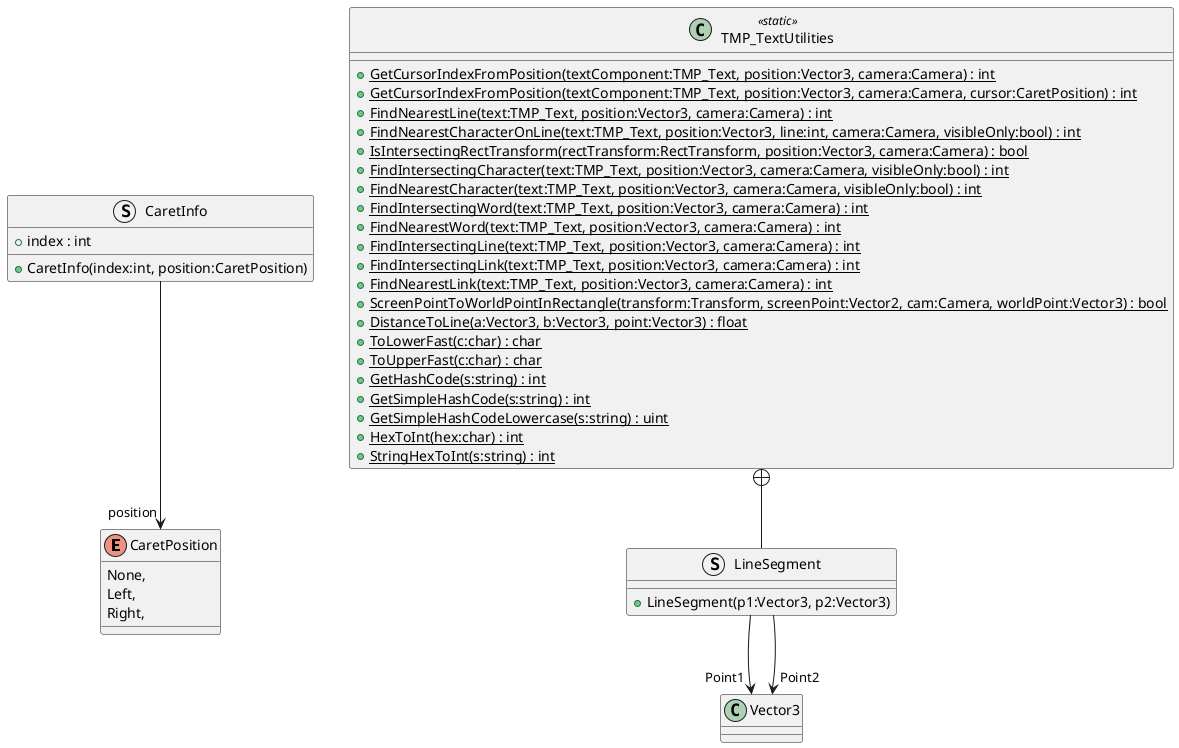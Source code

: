 @startuml
enum CaretPosition {
    None,
    Left,
    Right,
}
struct CaretInfo {
    + index : int
    + CaretInfo(index:int, position:CaretPosition)
}
class TMP_TextUtilities <<static>> {
    + {static} GetCursorIndexFromPosition(textComponent:TMP_Text, position:Vector3, camera:Camera) : int
    + {static} GetCursorIndexFromPosition(textComponent:TMP_Text, position:Vector3, camera:Camera, cursor:CaretPosition) : int
    + {static} FindNearestLine(text:TMP_Text, position:Vector3, camera:Camera) : int
    + {static} FindNearestCharacterOnLine(text:TMP_Text, position:Vector3, line:int, camera:Camera, visibleOnly:bool) : int
    + {static} IsIntersectingRectTransform(rectTransform:RectTransform, position:Vector3, camera:Camera) : bool
    + {static} FindIntersectingCharacter(text:TMP_Text, position:Vector3, camera:Camera, visibleOnly:bool) : int
    + {static} FindNearestCharacter(text:TMP_Text, position:Vector3, camera:Camera, visibleOnly:bool) : int
    + {static} FindIntersectingWord(text:TMP_Text, position:Vector3, camera:Camera) : int
    + {static} FindNearestWord(text:TMP_Text, position:Vector3, camera:Camera) : int
    + {static} FindIntersectingLine(text:TMP_Text, position:Vector3, camera:Camera) : int
    + {static} FindIntersectingLink(text:TMP_Text, position:Vector3, camera:Camera) : int
    + {static} FindNearestLink(text:TMP_Text, position:Vector3, camera:Camera) : int
    + {static} ScreenPointToWorldPointInRectangle(transform:Transform, screenPoint:Vector2, cam:Camera, worldPoint:Vector3) : bool
    + {static} DistanceToLine(a:Vector3, b:Vector3, point:Vector3) : float
    + {static} ToLowerFast(c:char) : char
    + {static} ToUpperFast(c:char) : char
    + {static} GetHashCode(s:string) : int
    + {static} GetSimpleHashCode(s:string) : int
    + {static} GetSimpleHashCodeLowercase(s:string) : uint
    + {static} HexToInt(hex:char) : int
    + {static} StringHexToInt(s:string) : int
}
struct LineSegment {
    + LineSegment(p1:Vector3, p2:Vector3)
}
CaretInfo --> "position" CaretPosition
TMP_TextUtilities +-- LineSegment
LineSegment --> "Point1" Vector3
LineSegment --> "Point2" Vector3
@enduml

